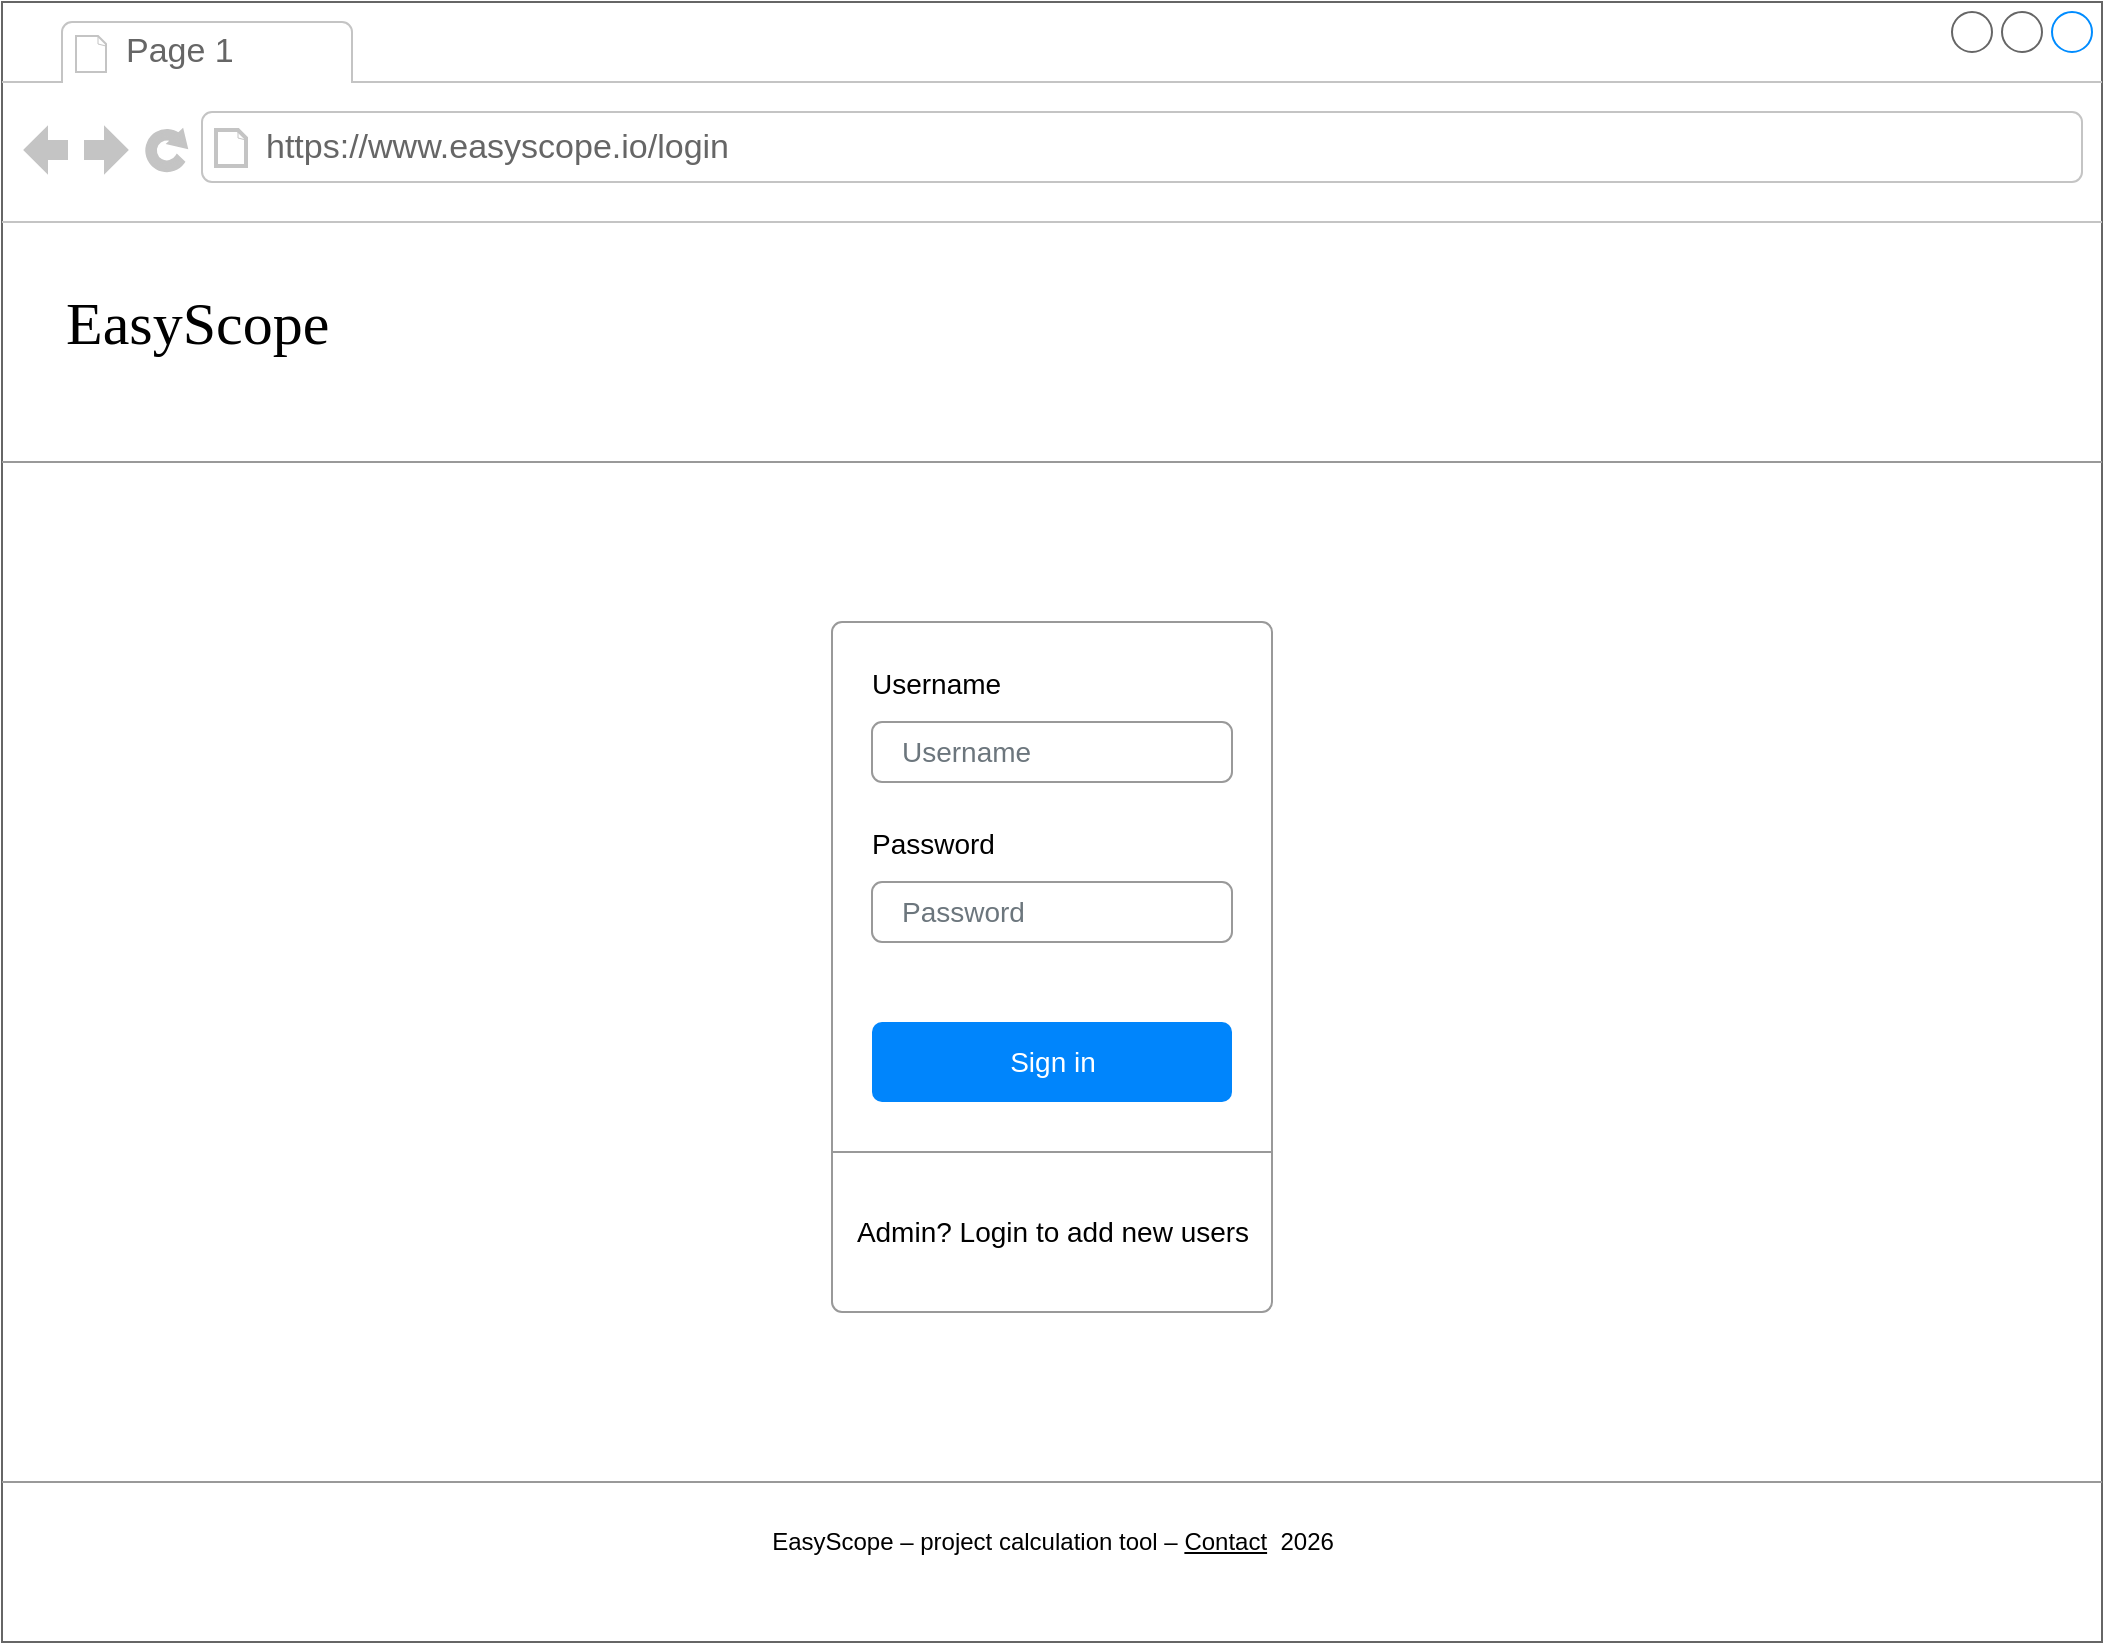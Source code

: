 <mxfile version="22.1.22" type="embed">
  <diagram name="Page-1" id="2cc2dc42-3aac-f2a9-1cec-7a8b7cbee084">
    <mxGraphModel dx="1284" dy="555" grid="1" gridSize="10" guides="1" tooltips="1" connect="1" arrows="1" fold="1" page="1" pageScale="1" pageWidth="1100" pageHeight="850" background="none" math="0" shadow="0">
      <root>
        <mxCell id="0" />
        <mxCell id="1" parent="0" />
        <mxCell id="7026571954dc6520-1" value="" style="strokeWidth=1;shadow=0;dashed=0;align=center;html=1;shape=mxgraph.mockup.containers.browserWindow;rSize=0;strokeColor=#666666;mainText=,;recursiveResize=0;rounded=0;labelBackgroundColor=none;fontFamily=Verdana;fontSize=12" parent="1" vertex="1">
          <mxGeometry x="40" y="120" width="1050" height="820" as="geometry" />
        </mxCell>
        <mxCell id="7026571954dc6520-2" value="Page 1" style="strokeWidth=1;shadow=0;dashed=0;align=center;html=1;shape=mxgraph.mockup.containers.anchor;fontSize=17;fontColor=#666666;align=left;" parent="7026571954dc6520-1" vertex="1">
          <mxGeometry x="60" y="12" width="110" height="26" as="geometry" />
        </mxCell>
        <mxCell id="7026571954dc6520-3" value="https://www.easyscope.io/login" style="strokeWidth=1;shadow=0;dashed=0;align=center;html=1;shape=mxgraph.mockup.containers.anchor;rSize=0;fontSize=17;fontColor=#666666;align=left;" parent="7026571954dc6520-1" vertex="1">
          <mxGeometry x="130" y="60" width="250" height="26" as="geometry" />
        </mxCell>
        <mxCell id="7026571954dc6520-4" value="EasyScope" style="text;html=1;points=[];align=left;verticalAlign=top;spacingTop=-4;fontSize=30;fontFamily=Verdana" parent="7026571954dc6520-1" vertex="1">
          <mxGeometry x="30" y="140" width="340" height="50" as="geometry" />
        </mxCell>
        <mxCell id="7026571954dc6520-15" value="" style="verticalLabelPosition=bottom;shadow=0;dashed=0;align=center;html=1;verticalAlign=top;strokeWidth=1;shape=mxgraph.mockup.markup.line;strokeColor=#999999;rounded=0;labelBackgroundColor=none;fillColor=#ffffff;fontFamily=Verdana;fontSize=12;fontColor=#000000;" parent="7026571954dc6520-1" vertex="1">
          <mxGeometry y="220" width="1050" height="20" as="geometry" />
        </mxCell>
        <mxCell id="7026571954dc6520-21" value="" style="verticalLabelPosition=bottom;shadow=0;dashed=0;align=center;html=1;verticalAlign=top;strokeWidth=1;shape=mxgraph.mockup.markup.line;strokeColor=#999999;rounded=0;labelBackgroundColor=none;fillColor=#ffffff;fontFamily=Verdana;fontSize=12;fontColor=#000000;" parent="7026571954dc6520-1" vertex="1">
          <mxGeometry y="730" width="1050" height="20" as="geometry" />
        </mxCell>
        <mxCell id="4pS1J_gDfBk0JrCyh1Ln-7" value="" style="html=1;shadow=0;dashed=0;shape=mxgraph.bootstrap.rrect;rSize=5;fillColor=#ffffff;strokeColor=#999999;" parent="7026571954dc6520-1" vertex="1">
          <mxGeometry x="415" y="310" width="220" height="345" as="geometry" />
        </mxCell>
        <mxCell id="4pS1J_gDfBk0JrCyh1Ln-8" value="Username" style="fillColor=none;strokeColor=none;align=left;spacing=20;fontSize=14;" parent="4pS1J_gDfBk0JrCyh1Ln-7" vertex="1">
          <mxGeometry width="220" height="40" relative="1" as="geometry">
            <mxPoint y="10" as="offset" />
          </mxGeometry>
        </mxCell>
        <mxCell id="4pS1J_gDfBk0JrCyh1Ln-9" value="Username" style="html=1;shadow=0;dashed=0;shape=mxgraph.bootstrap.rrect;rSize=5;fillColor=none;strokeColor=#999999;align=left;spacing=15;fontSize=14;fontColor=#6C767D;" parent="4pS1J_gDfBk0JrCyh1Ln-7" vertex="1">
          <mxGeometry width="180" height="30" relative="1" as="geometry">
            <mxPoint x="20" y="50" as="offset" />
          </mxGeometry>
        </mxCell>
        <mxCell id="4pS1J_gDfBk0JrCyh1Ln-10" value="Password" style="fillColor=none;strokeColor=none;align=left;spacing=20;fontSize=14;" parent="4pS1J_gDfBk0JrCyh1Ln-7" vertex="1">
          <mxGeometry width="220" height="40" relative="1" as="geometry">
            <mxPoint y="90" as="offset" />
          </mxGeometry>
        </mxCell>
        <mxCell id="4pS1J_gDfBk0JrCyh1Ln-11" value="Password" style="html=1;shadow=0;dashed=0;shape=mxgraph.bootstrap.rrect;rSize=5;fillColor=none;strokeColor=#999999;align=left;spacing=15;fontSize=14;fontColor=#6C767D;" parent="4pS1J_gDfBk0JrCyh1Ln-7" vertex="1">
          <mxGeometry width="180" height="30" relative="1" as="geometry">
            <mxPoint x="20" y="130" as="offset" />
          </mxGeometry>
        </mxCell>
        <mxCell id="4pS1J_gDfBk0JrCyh1Ln-13" value="Sign in" style="html=1;shadow=0;dashed=0;shape=mxgraph.bootstrap.rrect;rSize=5;fillColor=#0085FC;strokeColor=none;align=center;fontSize=14;fontColor=#FFFFFF;" parent="4pS1J_gDfBk0JrCyh1Ln-7" vertex="1">
          <mxGeometry width="180" height="40" relative="1" as="geometry">
            <mxPoint x="20" y="200" as="offset" />
          </mxGeometry>
        </mxCell>
        <mxCell id="4pS1J_gDfBk0JrCyh1Ln-14" value="" style="shape=line;strokeColor=#999999;perimeter=none;resizeWidth=1;" parent="4pS1J_gDfBk0JrCyh1Ln-7" vertex="1">
          <mxGeometry width="220" height="10" relative="1" as="geometry">
            <mxPoint y="260" as="offset" />
          </mxGeometry>
        </mxCell>
        <mxCell id="4pS1J_gDfBk0JrCyh1Ln-15" value="Admin? Login to add new users" style="html=1;fillColor=none;strokeColor=none;align=center;spacing=20;fontSize=14;" parent="4pS1J_gDfBk0JrCyh1Ln-7" vertex="1">
          <mxGeometry width="220" height="60" relative="1" as="geometry">
            <mxPoint y="275" as="offset" />
          </mxGeometry>
        </mxCell>
        <UserObject label="EasyScope – project calculation tool – &lt;u&gt;Contact&lt;/u&gt; &amp;nbsp;%date{yyyy}%" placeholders="1" id="4pS1J_gDfBk0JrCyh1Ln-23">
          <mxCell style="text;html=1;strokeColor=none;fillColor=none;align=center;verticalAlign=middle;whiteSpace=wrap;overflow=hidden;" parent="7026571954dc6520-1" vertex="1">
            <mxGeometry x="253.75" y="760" width="542.5" height="20" as="geometry" />
          </mxCell>
        </UserObject>
      </root>
    </mxGraphModel>
  </diagram>
</mxfile>
